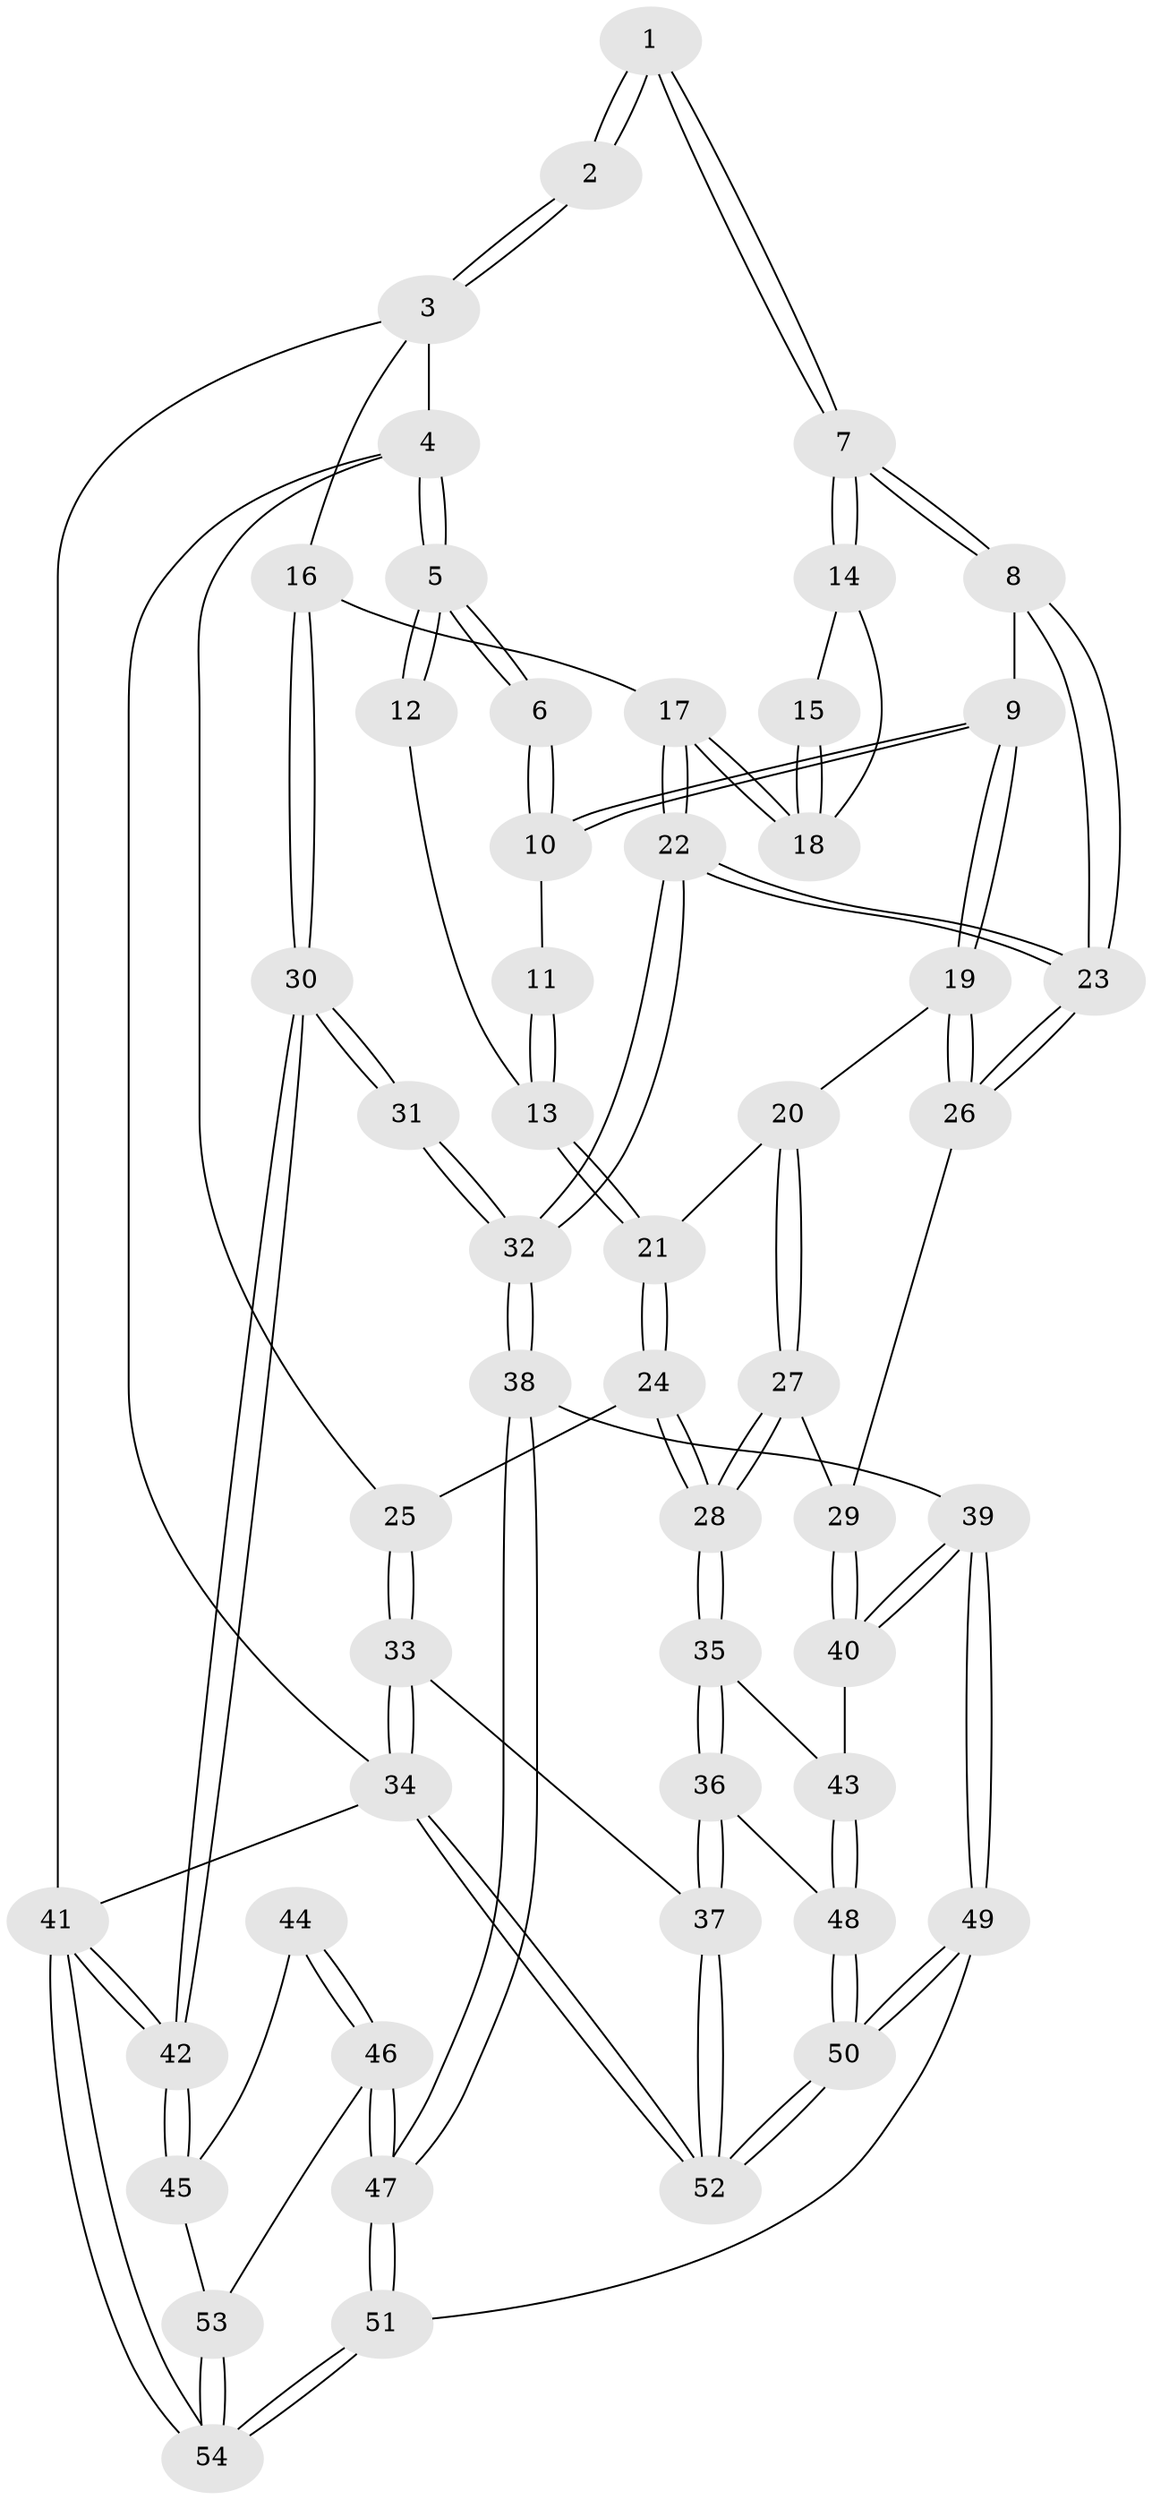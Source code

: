 // coarse degree distribution, {3: 0.21621621621621623, 6: 0.24324324324324326, 4: 0.2702702702702703, 5: 0.2702702702702703}
// Generated by graph-tools (version 1.1) at 2025/21/03/04/25 18:21:15]
// undirected, 54 vertices, 132 edges
graph export_dot {
graph [start="1"]
  node [color=gray90,style=filled];
  1 [pos="+0.7194085417450982+0"];
  2 [pos="+1+0"];
  3 [pos="+1+0"];
  4 [pos="+0+0"];
  5 [pos="+0+0"];
  6 [pos="+0.44415734842912935+0"];
  7 [pos="+0.7128151683427909+0.17451821465891149"];
  8 [pos="+0.6997172720411423+0.19495287580369444"];
  9 [pos="+0.4418875314890192+0.04895962818656836"];
  10 [pos="+0.42994247424644655+0"];
  11 [pos="+0.2891269367324663+0.0578563880536752"];
  12 [pos="+0.139593475817375+0.06367630150345531"];
  13 [pos="+0.18942211078237184+0.17354091138425642"];
  14 [pos="+0.8048818022237384+0.15022410129372274"];
  15 [pos="+0.9384727237540412+0"];
  16 [pos="+1+0.313710561150238"];
  17 [pos="+0.9730573979079109+0.30517275756828033"];
  18 [pos="+0.9064777823234708+0.19192466367165495"];
  19 [pos="+0.39494959194266327+0.27586373002462233"];
  20 [pos="+0.24289981617771883+0.31127558006835776"];
  21 [pos="+0.19087253392369138+0.28982784062259365"];
  22 [pos="+0.6951779041318813+0.4257061871521762"];
  23 [pos="+0.6844684562441185+0.41473123460711053"];
  24 [pos="+0+0.3147588430555118"];
  25 [pos="+0+0.307432829411902"];
  26 [pos="+0.5200252862926829+0.3768400030675998"];
  27 [pos="+0.24502787942079332+0.5339014754263137"];
  28 [pos="+0.1984493547236028+0.581364670121166"];
  29 [pos="+0.3773737458125664+0.5542417290448016"];
  30 [pos="+1+0.6277883047042787"];
  31 [pos="+0.7579719106897364+0.5799628434449576"];
  32 [pos="+0.7213764058201513+0.559879893034388"];
  33 [pos="+0+0.6821328372535198"];
  34 [pos="+0+1"];
  35 [pos="+0.18772991400506725+0.6009359203634117"];
  36 [pos="+0.09360725042371007+0.7001510556955358"];
  37 [pos="+0.03762718623016203+0.7207508299071783"];
  38 [pos="+0.5957918851219018+0.7118434860680707"];
  39 [pos="+0.5233731730333486+0.7218037207433732"];
  40 [pos="+0.45174882429058283+0.7047765577088703"];
  41 [pos="+1+1"];
  42 [pos="+1+0.7346097265355812"];
  43 [pos="+0.4017963387460302+0.7262451088844877"];
  44 [pos="+0.7939106747684008+0.6573189174818185"];
  45 [pos="+0.9514383463409294+0.8277042095938291"];
  46 [pos="+0.8221041422472518+0.893976769460384"];
  47 [pos="+0.6695044535111492+0.9111568674344719"];
  48 [pos="+0.3091049597786268+0.8055624972051336"];
  49 [pos="+0.34859646859871735+1"];
  50 [pos="+0.32244768597112666+1"];
  51 [pos="+0.5618747419562956+1"];
  52 [pos="+0.2460825612572862+1"];
  53 [pos="+0.8642307253975041+0.9070717548328935"];
  54 [pos="+1+1"];
  1 -- 2;
  1 -- 2;
  1 -- 7;
  1 -- 7;
  2 -- 3;
  2 -- 3;
  3 -- 4;
  3 -- 16;
  3 -- 41;
  4 -- 5;
  4 -- 5;
  4 -- 25;
  4 -- 34;
  5 -- 6;
  5 -- 6;
  5 -- 12;
  5 -- 12;
  6 -- 10;
  6 -- 10;
  7 -- 8;
  7 -- 8;
  7 -- 14;
  7 -- 14;
  8 -- 9;
  8 -- 23;
  8 -- 23;
  9 -- 10;
  9 -- 10;
  9 -- 19;
  9 -- 19;
  10 -- 11;
  11 -- 13;
  11 -- 13;
  12 -- 13;
  13 -- 21;
  13 -- 21;
  14 -- 15;
  14 -- 18;
  15 -- 18;
  15 -- 18;
  16 -- 17;
  16 -- 30;
  16 -- 30;
  17 -- 18;
  17 -- 18;
  17 -- 22;
  17 -- 22;
  19 -- 20;
  19 -- 26;
  19 -- 26;
  20 -- 21;
  20 -- 27;
  20 -- 27;
  21 -- 24;
  21 -- 24;
  22 -- 23;
  22 -- 23;
  22 -- 32;
  22 -- 32;
  23 -- 26;
  23 -- 26;
  24 -- 25;
  24 -- 28;
  24 -- 28;
  25 -- 33;
  25 -- 33;
  26 -- 29;
  27 -- 28;
  27 -- 28;
  27 -- 29;
  28 -- 35;
  28 -- 35;
  29 -- 40;
  29 -- 40;
  30 -- 31;
  30 -- 31;
  30 -- 42;
  30 -- 42;
  31 -- 32;
  31 -- 32;
  32 -- 38;
  32 -- 38;
  33 -- 34;
  33 -- 34;
  33 -- 37;
  34 -- 52;
  34 -- 52;
  34 -- 41;
  35 -- 36;
  35 -- 36;
  35 -- 43;
  36 -- 37;
  36 -- 37;
  36 -- 48;
  37 -- 52;
  37 -- 52;
  38 -- 39;
  38 -- 47;
  38 -- 47;
  39 -- 40;
  39 -- 40;
  39 -- 49;
  39 -- 49;
  40 -- 43;
  41 -- 42;
  41 -- 42;
  41 -- 54;
  41 -- 54;
  42 -- 45;
  42 -- 45;
  43 -- 48;
  43 -- 48;
  44 -- 45;
  44 -- 46;
  44 -- 46;
  45 -- 53;
  46 -- 47;
  46 -- 47;
  46 -- 53;
  47 -- 51;
  47 -- 51;
  48 -- 50;
  48 -- 50;
  49 -- 50;
  49 -- 50;
  49 -- 51;
  50 -- 52;
  50 -- 52;
  51 -- 54;
  51 -- 54;
  53 -- 54;
  53 -- 54;
}
